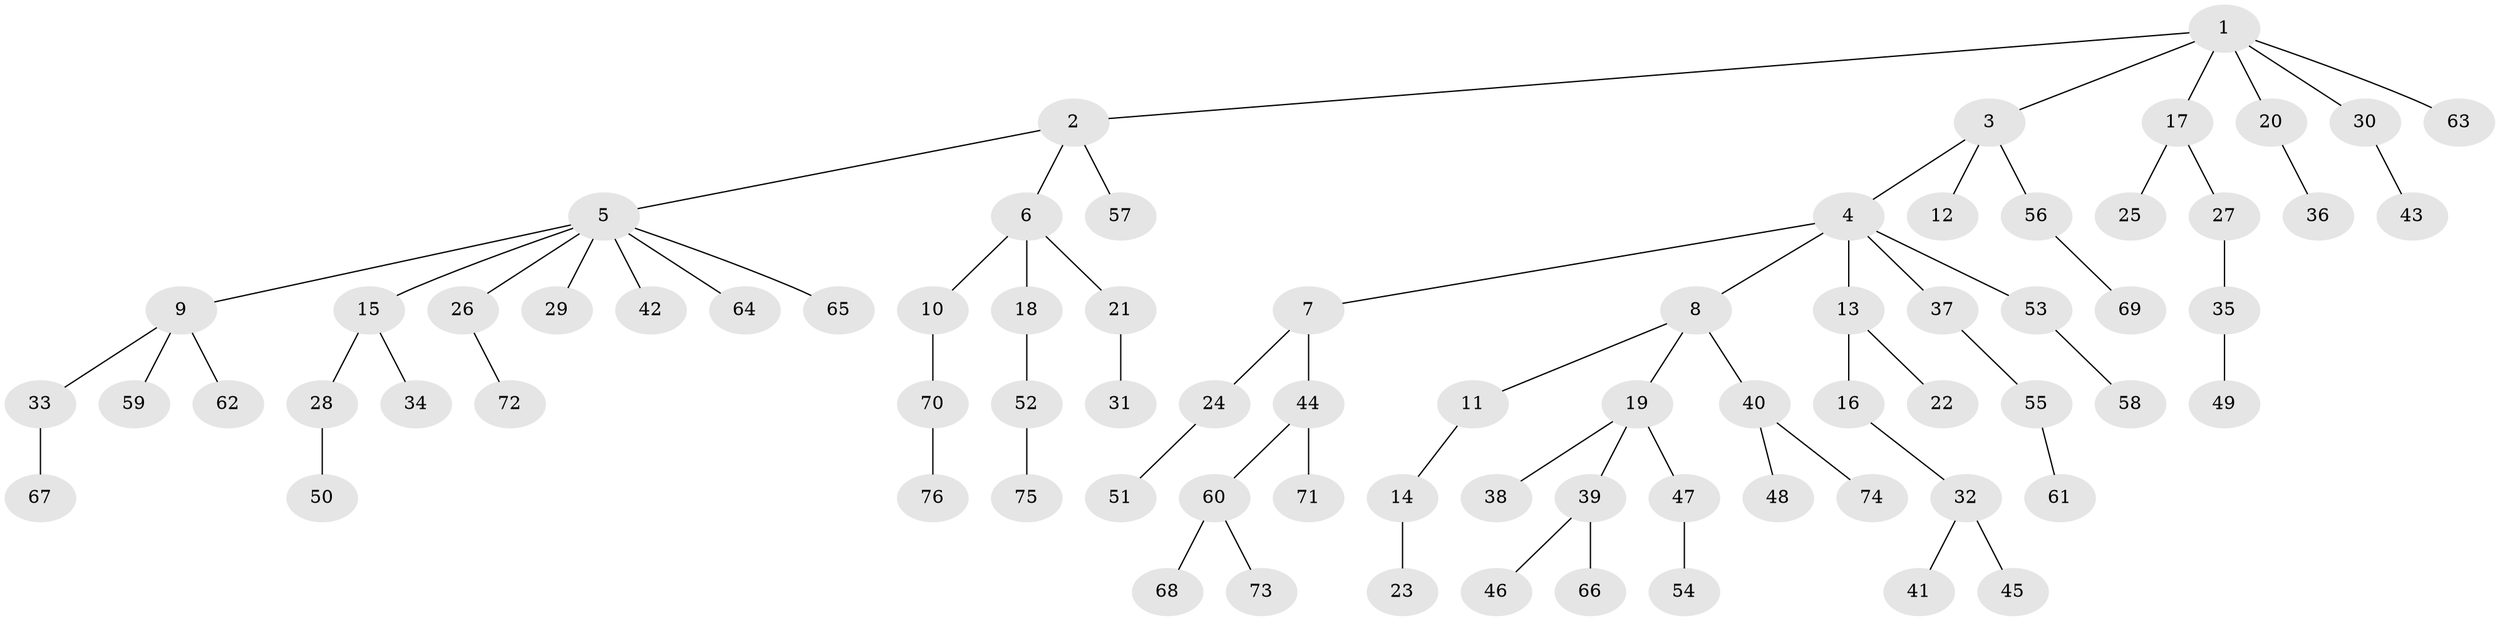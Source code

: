 // coarse degree distribution, {5: 0.018867924528301886, 4: 0.03773584905660377, 8: 0.018867924528301886, 10: 0.018867924528301886, 3: 0.05660377358490566, 6: 0.018867924528301886, 2: 0.2641509433962264, 1: 0.5660377358490566}
// Generated by graph-tools (version 1.1) at 2025/52/02/27/25 19:52:13]
// undirected, 76 vertices, 75 edges
graph export_dot {
graph [start="1"]
  node [color=gray90,style=filled];
  1;
  2;
  3;
  4;
  5;
  6;
  7;
  8;
  9;
  10;
  11;
  12;
  13;
  14;
  15;
  16;
  17;
  18;
  19;
  20;
  21;
  22;
  23;
  24;
  25;
  26;
  27;
  28;
  29;
  30;
  31;
  32;
  33;
  34;
  35;
  36;
  37;
  38;
  39;
  40;
  41;
  42;
  43;
  44;
  45;
  46;
  47;
  48;
  49;
  50;
  51;
  52;
  53;
  54;
  55;
  56;
  57;
  58;
  59;
  60;
  61;
  62;
  63;
  64;
  65;
  66;
  67;
  68;
  69;
  70;
  71;
  72;
  73;
  74;
  75;
  76;
  1 -- 2;
  1 -- 3;
  1 -- 17;
  1 -- 20;
  1 -- 30;
  1 -- 63;
  2 -- 5;
  2 -- 6;
  2 -- 57;
  3 -- 4;
  3 -- 12;
  3 -- 56;
  4 -- 7;
  4 -- 8;
  4 -- 13;
  4 -- 37;
  4 -- 53;
  5 -- 9;
  5 -- 15;
  5 -- 26;
  5 -- 29;
  5 -- 42;
  5 -- 64;
  5 -- 65;
  6 -- 10;
  6 -- 18;
  6 -- 21;
  7 -- 24;
  7 -- 44;
  8 -- 11;
  8 -- 19;
  8 -- 40;
  9 -- 33;
  9 -- 59;
  9 -- 62;
  10 -- 70;
  11 -- 14;
  13 -- 16;
  13 -- 22;
  14 -- 23;
  15 -- 28;
  15 -- 34;
  16 -- 32;
  17 -- 25;
  17 -- 27;
  18 -- 52;
  19 -- 38;
  19 -- 39;
  19 -- 47;
  20 -- 36;
  21 -- 31;
  24 -- 51;
  26 -- 72;
  27 -- 35;
  28 -- 50;
  30 -- 43;
  32 -- 41;
  32 -- 45;
  33 -- 67;
  35 -- 49;
  37 -- 55;
  39 -- 46;
  39 -- 66;
  40 -- 48;
  40 -- 74;
  44 -- 60;
  44 -- 71;
  47 -- 54;
  52 -- 75;
  53 -- 58;
  55 -- 61;
  56 -- 69;
  60 -- 68;
  60 -- 73;
  70 -- 76;
}

